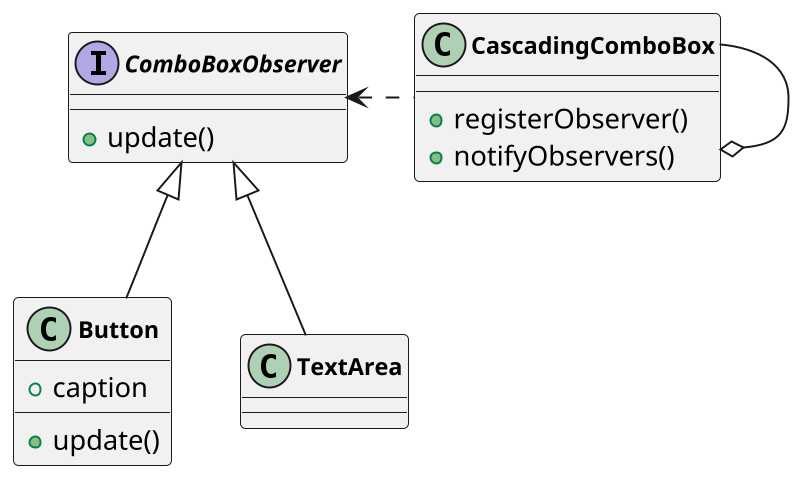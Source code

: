 @startuml

skinparam defaultFontName "Fira Code"
skinparam class {
    FontStyle bold
    FontSize 12
}

scale 800*800

class Button {
    +caption
    +update()
}

class TextArea{
}

class CascadingComboBox{
    +registerObserver()
    +notifyObservers()
}

interface ComboBoxObserver {
    +update()
}

ComboBoxObserver <|-down- Button
ComboBoxObserver <|-down- TextArea

CascadingComboBox .left.> ComboBoxObserver

CascadingComboBox --o CascadingComboBox

@enduml